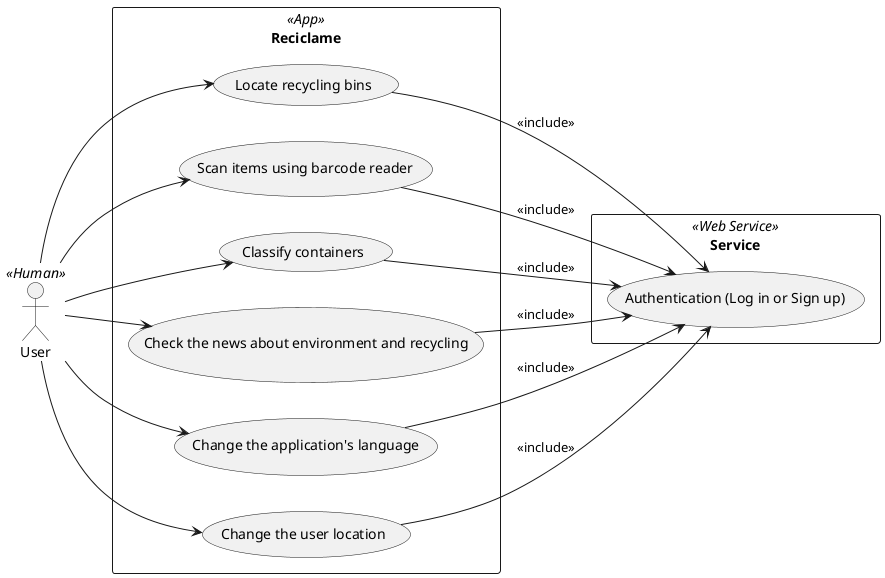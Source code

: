 @startuml
left to right direction
actor "User" <<Human>> as fc

rectangle Service <<Web Service>>{
  usecase "Authentication (Log in or Sign up)" as UC7
}
rectangle Reciclame <<App>> {
  usecase "Locate recycling bins" as UC1
  usecase "Scan items using barcode reader" as UC2
  usecase "Classify containers" as UC3
  usecase "Check the news about environment and recycling" as UC4
  usecase "Change the application's language" as UC5
  usecase "Change the user location" as UC6
}



fc --> UC1
fc --> UC2
fc --> UC3
fc --> UC4
fc --> UC5
fc --> UC6

UC1 --> UC7 :<<include>>
UC2 --> UC7 :<<include>>
UC3 --> UC7 :<<include>>
UC4 --> UC7 :<<include>>
UC5 --> UC7 :<<include>>
UC6 --> UC7 :<<include>>
@enduml